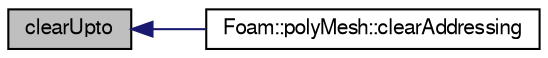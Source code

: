 digraph "clearUpto"
{
  bgcolor="transparent";
  edge [fontname="FreeSans",fontsize="10",labelfontname="FreeSans",labelfontsize="10"];
  node [fontname="FreeSans",fontsize="10",shape=record];
  rankdir="LR";
  Node62 [label="clearUpto",height=0.2,width=0.4,color="black", fillcolor="grey75", style="filled", fontcolor="black"];
  Node62 -> Node63 [dir="back",color="midnightblue",fontsize="10",style="solid",fontname="FreeSans"];
  Node63 [label="Foam::polyMesh::clearAddressing",height=0.2,width=0.4,color="black",URL="$a27410.html#a8a149df33631d5e24b40326fe83b0f43",tooltip="Clear addressing. "];
}
